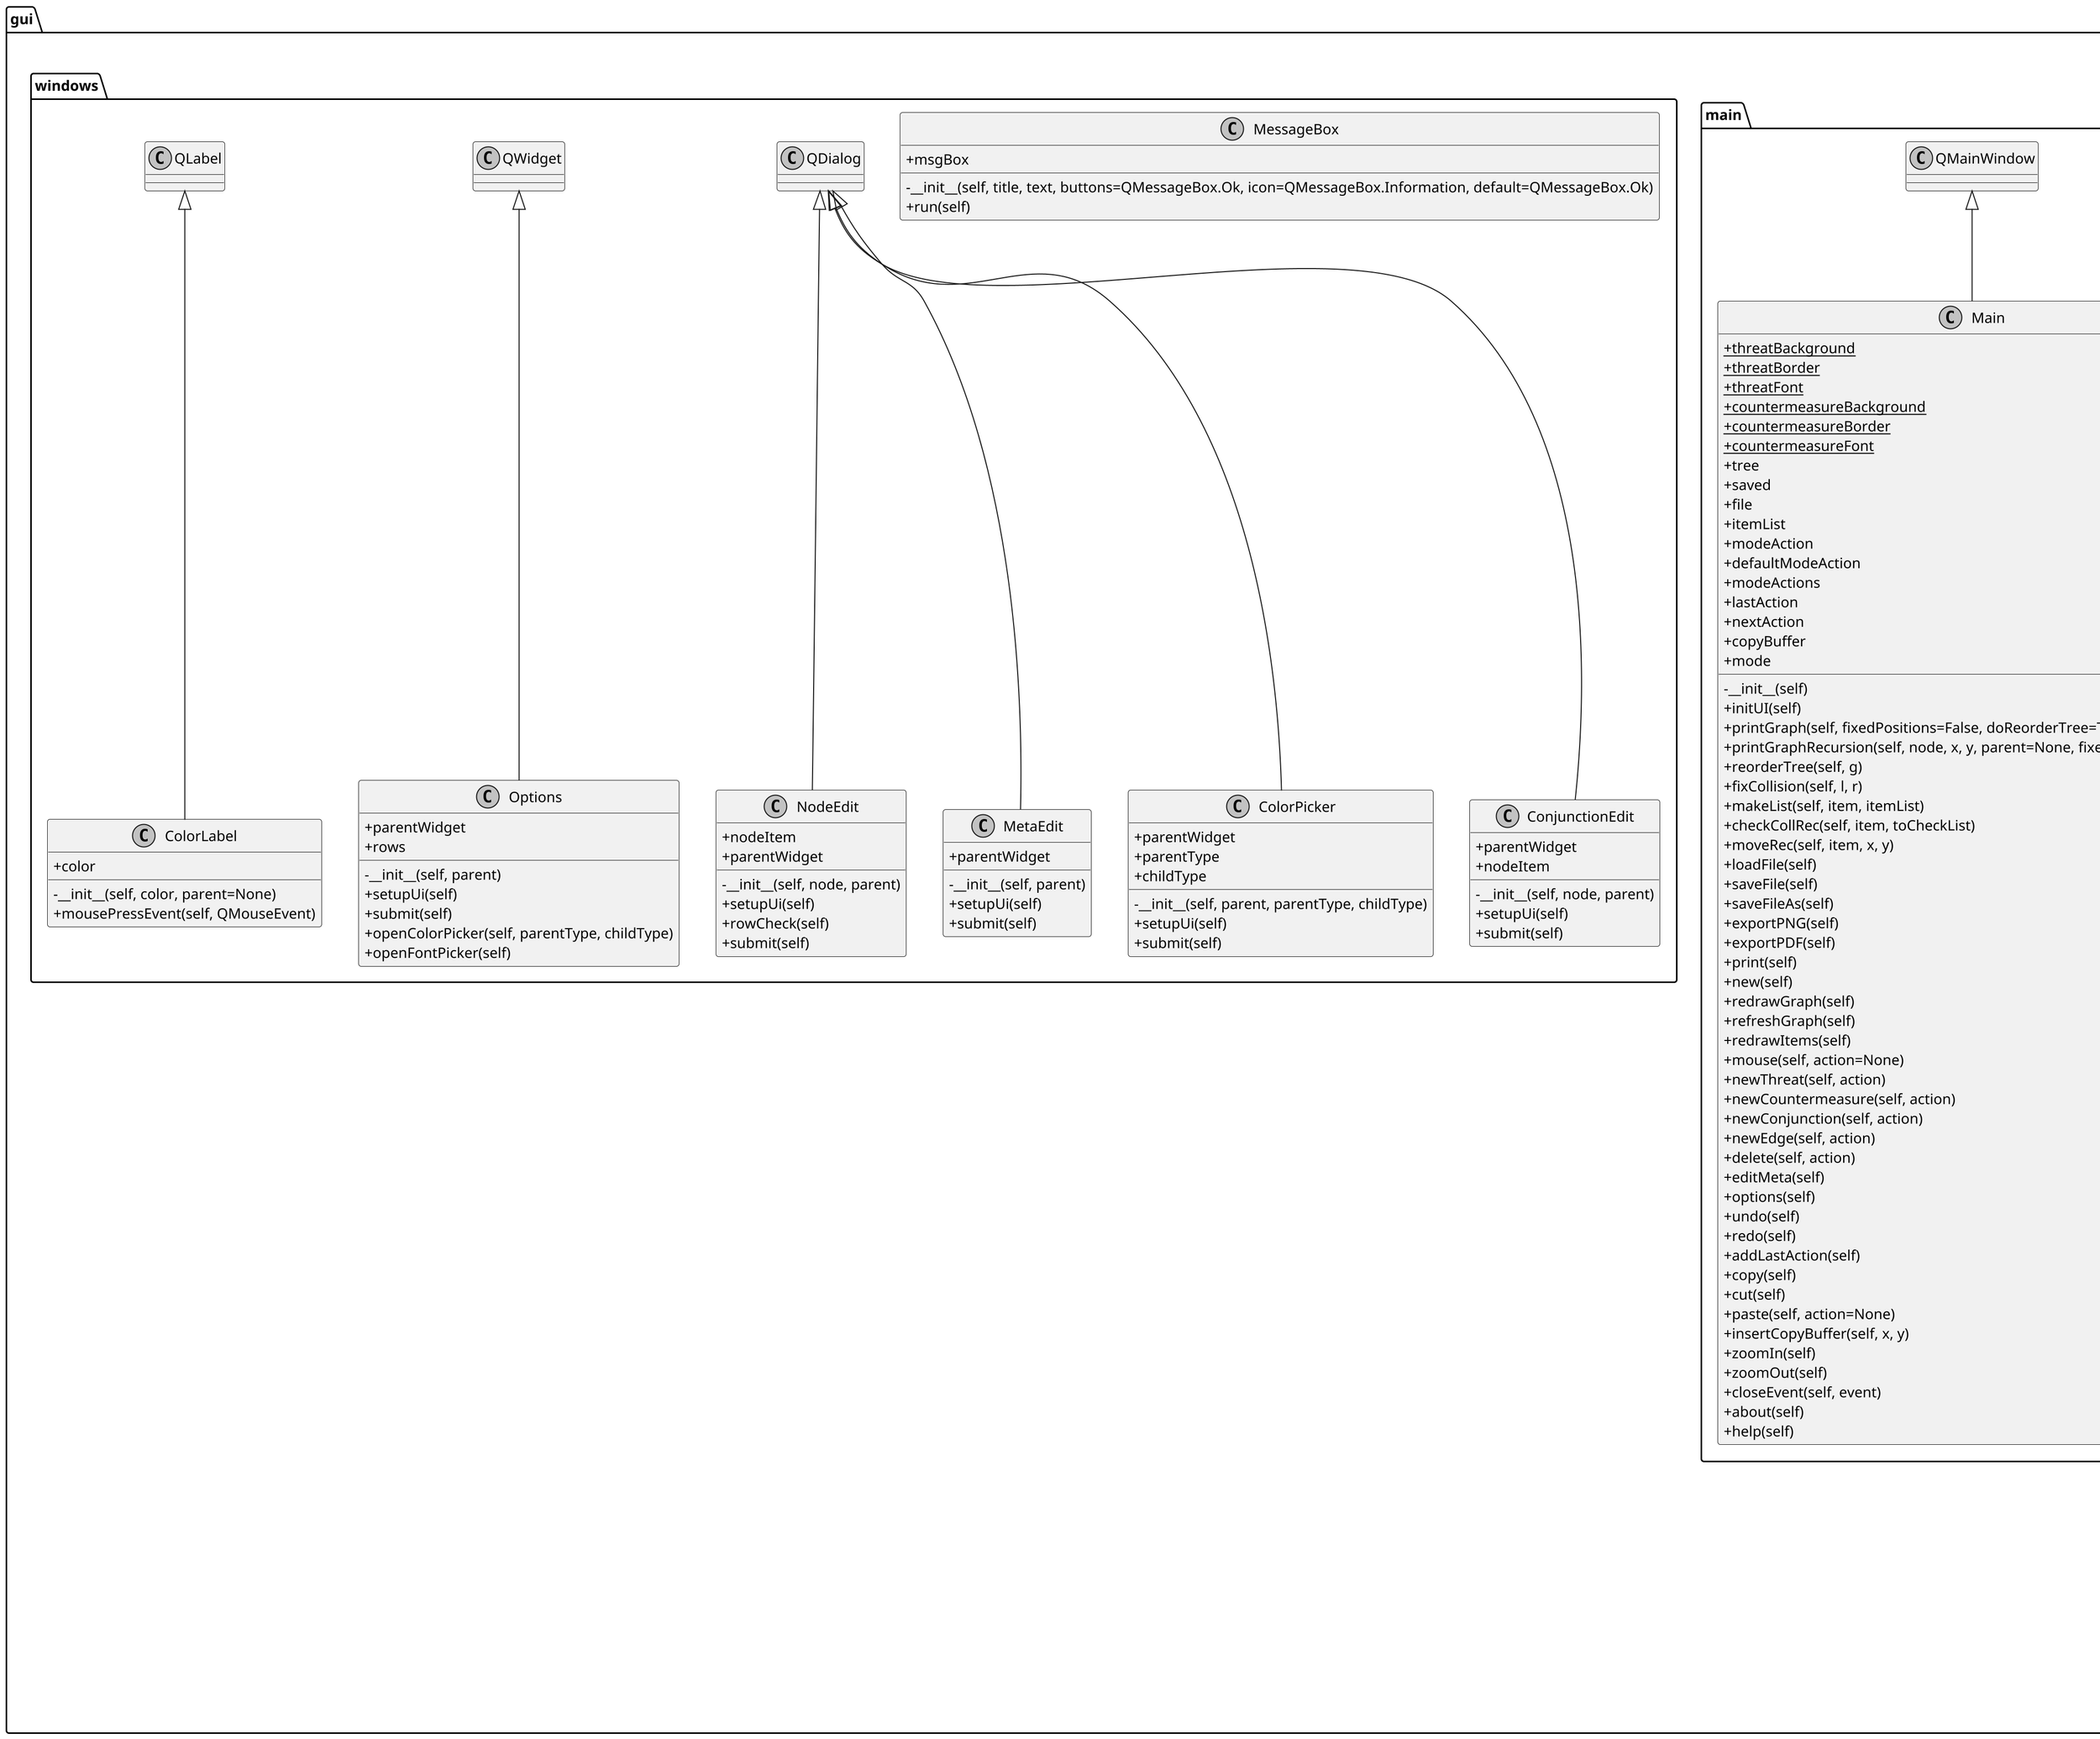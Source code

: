 @startuml
skinparam monochrome true
skinparam classAttributeIconSize 0
scale 2

namespace gui {
  namespace helper {
    class Configuration {
      {static} +colors
      {static} +font
      +checkConfigFile(){static}
      +loadConfigFile(){static}
      +saveConfig(){static}
    }

  }
  namespace items {
    QGraphicsItemGroup <|-- Node
    class Node {
      +typeOffset
      +node
      +parent
      +threatEdge
      +counterEdge
      +defaultEdge
      +childEdges
      +parentEdges
      +headerGroup
      +attributes
      +footerGroup
      +attributesHeight
      +headerHeight
      -__init__(self, node, parent, background, border, text, x=0, y=0, offset=20)
      +getTypeRecursiveDown(self)
      +getTypeRecursiveUp(self)
      +addEdge(self, dst)
      +actualizeEdges(self)
      +fixParentEdgeRec(self)
      +getLeftRightChildren(self)
      +printHeader(self, background, border, text)
      +printAttributes(self, background, border, text)
      +redrawOptions(self, background, border, text)
      +redraw(self)
      +printFooter(self, background, border, text)
      +setPos(self, x, y)
      +paint(self, painter, options, widget=None)
      +selectChildren(self)
      +delete(self)
      +edit(self)
      +mouseDoubleClickEvent(self, event)
      +itemChange(self, change, value)
    }

    Node <|-- Threat
    class Threat {
      +threatBox
      +counterBox
      +threatBoxText
      +counterBoxText
      -__init__(self, node, parent, x=0, y=0)
      +printFooter(self, background, border, text)
      +redraw(self)
    }

    Node <|-- Countermeasure
    class Countermeasure {
      -__init__(self, node, parent, x=0, y=0)
      +redraw(self)
    }

    Node <|-- Conjunction
    class Conjunction {
      +conjunctionRect
      -__init__(self, node, parent, x=0, y=0)
      +redraw(self)
      +paint(self, painter, options, widget=None)
      +edit(self)
    }

    QGraphicsRectItem <|-- ConjunctionRect
    class ConjunctionRect {
      +paint(self, painter, options, widget=None)
    }

    QGraphicsLineItem <|-- Edge
    class Edge {
      +arrowHead
      +start
      +dst
      +offset
      -__init__(self, start, dst, offset, color=Qt.black)
      +boundingRect(self)
      +shape(self)
      +updatePosition(self)
      +paint(self, painter, options, widget=None)
      +selectChildren(self)
    }

    QGraphicsScene <|-- AttackTreeScene
    class AttackTreeScene {
      +startCollisions
      +dstCollisions
      +conjunction
      +insertLine
      +mousePos
      +menu
      -__init__(self, parent=None)
      +addAlternative(self)
      +addComposition(self)
      +addSequence(self)
      +addThreshold(self)
      +addEdge(self, type)
      +reset(self)
      +mousePressEvent(self, mouseEvent)
      +contextMenuEvent(self, event)
      +deleteEdge(self, edge)
      +deleteSelected(self)
      +selectNodesChildren(self)
      +mouseMoveEvent(self, mouseEvent)
      +mouseReleaseEvent(self, mouseEvent)
    }

  }
  namespace main {
    QMainWindow <|-- Main
    class Main {
      {static} +threatBackground
      {static} +threatBorder
      {static} +threatFont
      {static} +countermeasureBackground
      {static} +countermeasureBorder
      {static} +countermeasureFont
      +tree
      +saved
      +file
      +itemList
      +modeAction
      +defaultModeAction
      +modeActions
      +lastAction
      +nextAction
      +copyBuffer
      +mode
      -__init__(self)
      +initUI(self)
      +printGraph(self, fixedPositions=False, doReorderTree=True)
      +printGraphRecursion(self, node, x, y, parent=None, fixedPositions=False)
      +reorderTree(self, g)
      +fixCollision(self, l, r)
      +makeList(self, item, itemList)
      +checkCollRec(self, item, toCheckList)
      +moveRec(self, item, x, y)
      +loadFile(self)
      +saveFile(self)
      +saveFileAs(self)
      +exportPNG(self)
      +exportPDF(self)
      +print(self)
      +new(self)
      +redrawGraph(self)
      +refreshGraph(self)
      +redrawItems(self)
      +mouse(self, action=None)
      +newThreat(self, action)
      +newCountermeasure(self, action)
      +newConjunction(self, action)
      +newEdge(self, action)
      +delete(self, action)
      +editMeta(self)
      +options(self)
      +undo(self)
      +redo(self)
      +addLastAction(self)
      +copy(self)
      +cut(self)
      +paste(self, action=None)
      +insertCopyBuffer(self, x, y)
      +zoomIn(self)
      +zoomOut(self)
      +closeEvent(self, event)
      +about(self)
      +help(self)
    }

  }
  namespace windows {
    class MessageBox {
      +msgBox
      -__init__(self, title, text, buttons=QMessageBox.Ok, icon=QMessageBox.Information, default=QMessageBox.Ok)
      +run(self)
    }

    QDialog <|-- NodeEdit
    class NodeEdit {
      +nodeItem
      +parentWidget
      -__init__(self, node, parent)
      +setupUi(self)
      +rowCheck(self)
      +submit(self)
    }

    QDialog <|-- MetaEdit
    class MetaEdit {
      +parentWidget
      -__init__(self, parent)
      +setupUi(self)
      +submit(self)
    }

    QWidget <|-- Options
    class Options {
      +parentWidget
      +rows
      -__init__(self, parent)
      +setupUi(self)
      +submit(self)
      +openColorPicker(self, parentType, childType)
      +openFontPicker(self)
    }

    QDialog <|-- ColorPicker
    class ColorPicker {
      +parentWidget
      +parentType
      +childType
      -__init__(self, parent, parentType, childType)
      +setupUi(self)
      +submit(self)
    }

    QLabel <|-- ColorLabel
    class ColorLabel {
      +color
      -__init__(self, color, parent=None)
      +mousePressEvent(self, QMouseEvent)
    }

    QDialog <|-- ConjunctionEdit
    class ConjunctionEdit {
      +parentWidget
      +nodeItem
      -__init__(self, node, parent)
      +setupUi(self)
      +submit(self)
    }

  }
}
@enduml
